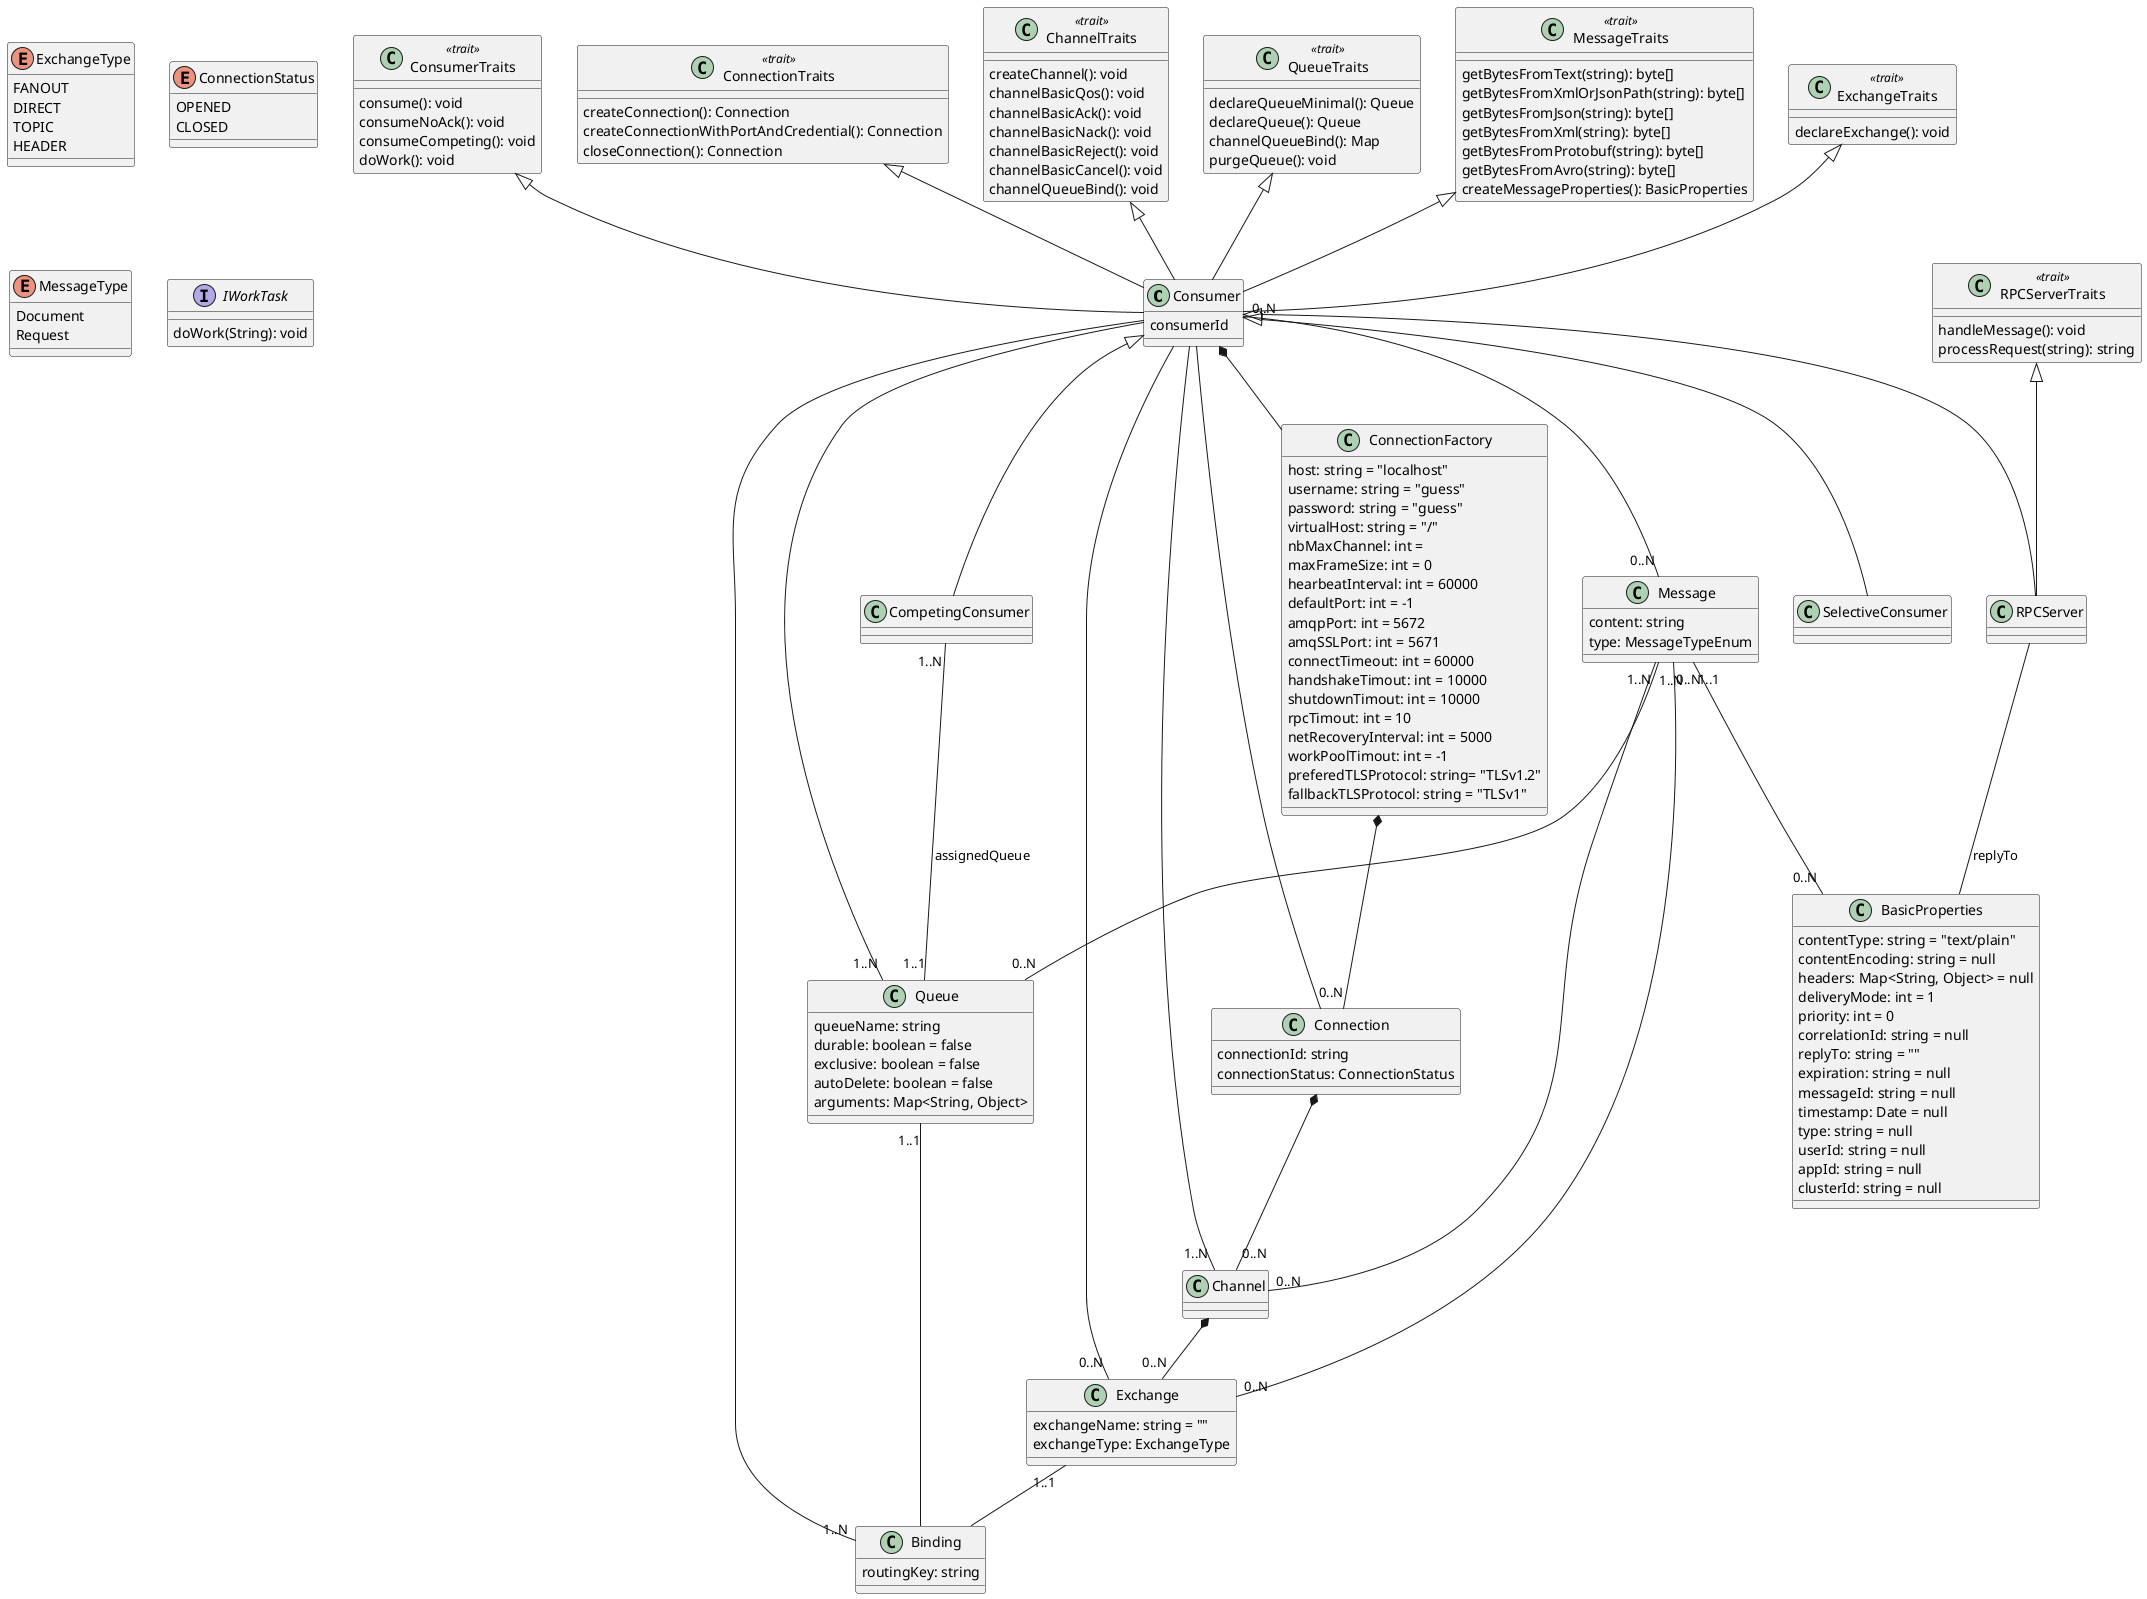@startuml
Consumer <|-- SelectiveConsumer
Consumer <|-- CompetingConsumer
Consumer <|-- RPCServer
Consumer *-- ConnectionFactory
Consumer -- Connection
Consumer -- "1..N" Channel
Consumer -- "1..N" Queue
Consumer -- "0..N" Exchange
Consumer -- "1..N" Binding
Consumer "0..N" -- "0..N" Message

CompetingConsumer "1..N"-- "1..1" Queue : assignedQueue
ConnectionFactory *-- "0..N" Connection
Connection *-- "0..N" Channel
Exchange "1..1"-- Binding
Queue "1..1" -- Binding
Channel *-- "0..N" Exchange

RPCServer -- BasicProperties: replyTo

Message "1..N" -- "0..N" Channel
Message "1..N" -- "0..N" Queue
Message "0..N" -- "0..N" Exchange
Message "1..1"-- "0..N" BasicProperties

ConsumerTraits <|-- Consumer
ConnectionTraits <|-- Consumer
ChannelTraits <|-- Consumer
QueueTraits <|-- Consumer
MessageTraits <|-- Consumer
ExchangeTraits <|-- Consumer

RPCServerTraits <|-- RPCServer

class Consumer {
  consumerId
}

class ConnectionFactory {
  host: string = "localhost"
  username: string = "guess"
  password: string = "guess"
  virtualHost: string = "/"
  nbMaxChannel: int = 
  maxFrameSize: int = 0
  hearbeatInterval: int = 60000
  defaultPort: int = -1
  amqpPort: int = 5672
  amqSSLPort: int = 5671
  connectTimeout: int = 60000
  handshakeTimout: int = 10000 
  shutdownTimout: int = 10000
  rpcTimout: int = 10
  netRecoveryInterval: int = 5000
  workPoolTimout: int = -1 
  preferedTLSProtocol: string= "TLSv1.2"
  fallbackTLSProtocol: string = "TLSv1"
}

class Connection {
  connectionId: string
  connectionStatus: ConnectionStatus
}

class Message {
  content: string
  type: MessageTypeEnum
}

class Binding {
  routingKey: string
}

class BasicProperties {
  contentType: string = "text/plain"
  contentEncoding: string = null
  headers: Map<String, Object> = null
  deliveryMode: int = 1
  priority: int = 0
  correlationId: string = null
  replyTo: string = ""
  expiration: string = null
  messageId: string = null
  timestamp: Date = null
  type: string = null
  userId: string = null
  appId: string = null
  clusterId: string = null
}

class Queue {
  queueName: string
  durable: boolean = false
  exclusive: boolean = false
  autoDelete: boolean = false
  arguments: Map<String, Object>
}

class Exchange {
  exchangeName: string = ""
  exchangeType: ExchangeType
}

enum ExchangeType {
  FANOUT
  DIRECT
  TOPIC
  HEADER
}

enum ConnectionStatus {
  OPENED
  CLOSED
}

enum MessageType {
  Document
  Request
}

class ConsumerTraits <<trait>> {
    consume(): void
    consumeNoAck(): void
    consumeCompeting(): void
    doWork(): void
}

class RPCServerTraits <<trait>> {
    handleMessage(): void
    processRequest(string): string
}

class ConnectionTraits <<trait>> {
    createConnection(): Connection
    createConnectionWithPortAndCredential(): Connection
    closeConnection(): Connection
}


class ChannelTraits <<trait>> {
    createChannel(): void
    channelBasicQos(): void
    channelBasicAck(): void
    channelBasicNack(): void
    channelBasicReject(): void
    channelBasicCancel(): void
    channelQueueBind(): void
}

class ExchangeTraits <<trait>> {
    declareExchange(): void
}

class QueueTraits <<trait>> {
    declareQueueMinimal(): Queue
    declareQueue(): Queue
    channelQueueBind(): Map
    purgeQueue(): void
}

class MessageTraits <<trait>> {
    getBytesFromText(string): byte[]
    getBytesFromXmlOrJsonPath(string): byte[]
    getBytesFromJson(string): byte[]
    getBytesFromXml(string): byte[]
    getBytesFromProtobuf(string): byte[]
    getBytesFromAvro(string): byte[]
    createMessageProperties(): BasicProperties
}

interface IWorkTask {
    doWork(String): void
}
@enduml

